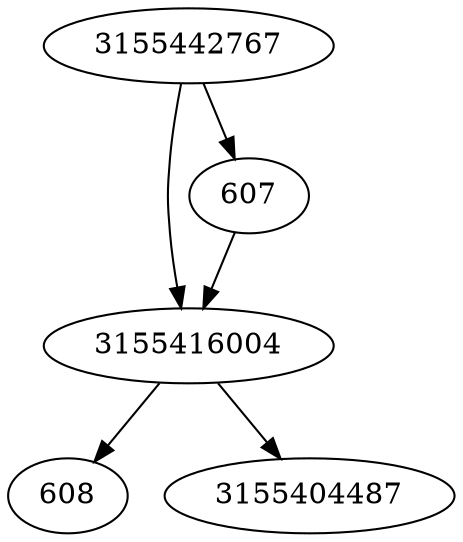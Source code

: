 strict digraph  {
608;
3155416004;
3155404487;
3155442767;
607;
3155416004 -> 608;
3155416004 -> 3155404487;
3155442767 -> 3155416004;
3155442767 -> 607;
607 -> 3155416004;
}
